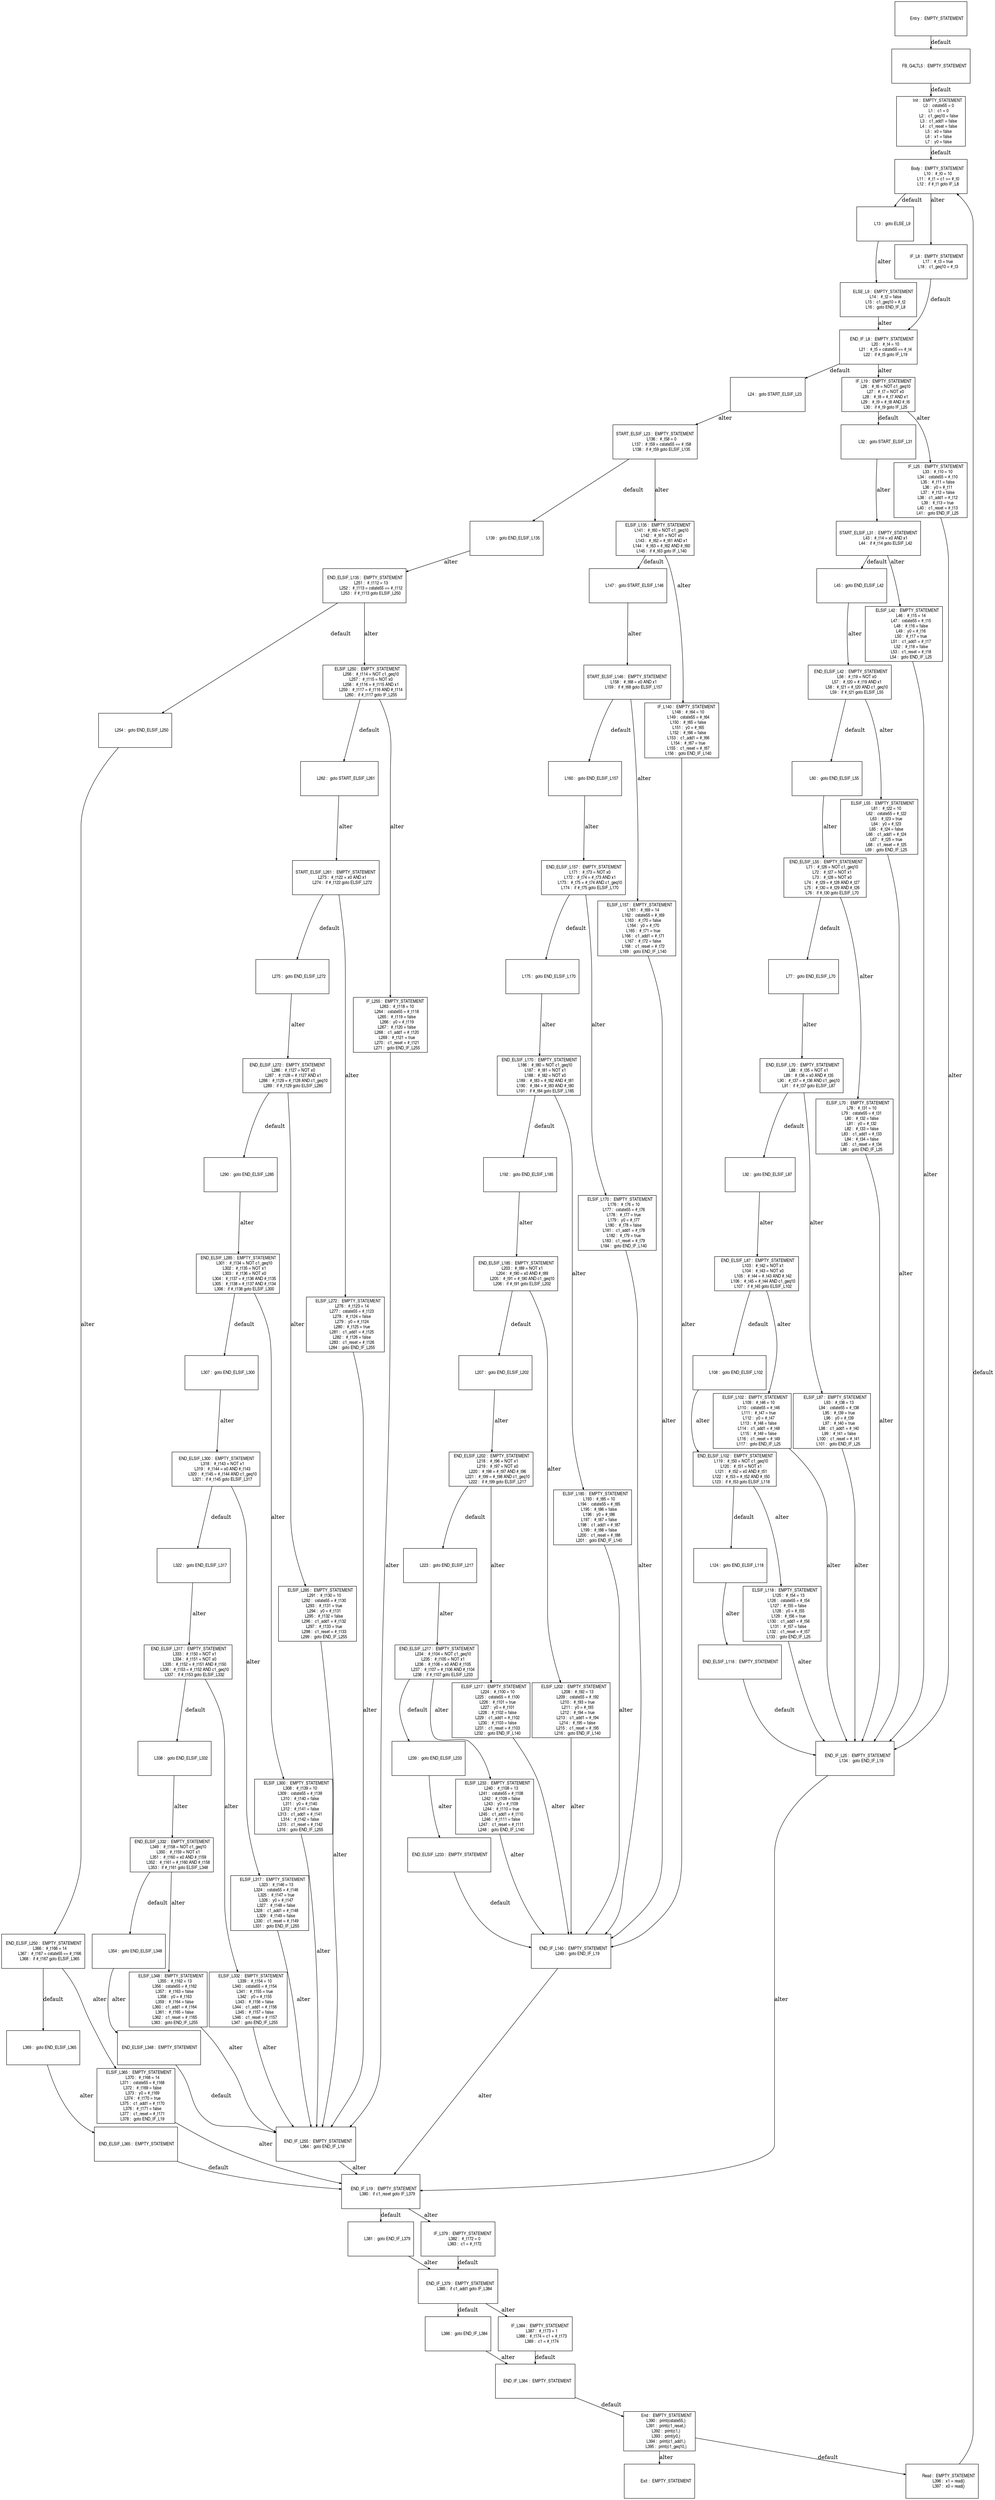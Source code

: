 digraph G {
  ranksep=.25;
  edge [arrowsize=.5]
  node [shape=rectangle, fontname="ArialNarrow",
        fontsize=12,  height=1.2];
  "      FB_G4LTL5 :  EMPTY_STATEMENT
"; "           Init :  EMPTY_STATEMENT
             L0 :  cstate55 = 0
             L1 :  c1 = 0
             L2 :  c1_geq10 = false
             L3 :  c1_add1 = false
             L4 :  c1_reset = false
             L5 :  x0 = false
             L6 :  x1 = false
             L7 :  y0 = false
"; "           Body :  EMPTY_STATEMENT
            L10 :  #_t0 = 10
            L11 :  #_t1 = c1 >= #_t0
            L12 :  if #_t1 goto IF_L8
"; "            L13 :  goto ELSE_L9
"; "        ELSE_L9 :  EMPTY_STATEMENT
            L14 :  #_t2 = false
            L15 :  c1_geq10 = #_t2
            L16 :  goto END_IF_L8
"; "          IF_L8 :  EMPTY_STATEMENT
            L17 :  #_t3 = true
            L18 :  c1_geq10 = #_t3
"; "      END_IF_L8 :  EMPTY_STATEMENT
            L20 :  #_t4 = 10
            L21 :  #_t5 = cstate55 == #_t4
            L22 :  if #_t5 goto IF_L19
"; "            L24 :  goto START_ELSIF_L23
"; "         IF_L19 :  EMPTY_STATEMENT
            L26 :  #_t6 = NOT c1_geq10
            L27 :  #_t7 = NOT x0
            L28 :  #_t8 = #_t7 AND x1
            L29 :  #_t9 = #_t8 AND #_t6
            L30 :  if #_t9 goto IF_L25
"; "            L32 :  goto START_ELSIF_L31
"; "         IF_L25 :  EMPTY_STATEMENT
            L33 :  #_t10 = 10
            L34 :  cstate55 = #_t10
            L35 :  #_t11 = false
            L36 :  y0 = #_t11
            L37 :  #_t12 = false
            L38 :  c1_add1 = #_t12
            L39 :  #_t13 = true
            L40 :  c1_reset = #_t13
            L41 :  goto END_IF_L25
"; "START_ELSIF_L31 :  EMPTY_STATEMENT
            L43 :  #_t14 = x0 AND x1
            L44 :  if #_t14 goto ELSIF_L42
"; "            L45 :  goto END_ELSIF_L42
"; "      ELSIF_L42 :  EMPTY_STATEMENT
            L46 :  #_t15 = 14
            L47 :  cstate55 = #_t15
            L48 :  #_t16 = false
            L49 :  y0 = #_t16
            L50 :  #_t17 = true
            L51 :  c1_add1 = #_t17
            L52 :  #_t18 = false
            L53 :  c1_reset = #_t18
            L54 :  goto END_IF_L25
"; "  END_ELSIF_L42 :  EMPTY_STATEMENT
            L56 :  #_t19 = NOT x0
            L57 :  #_t20 = #_t19 AND x1
            L58 :  #_t21 = #_t20 AND c1_geq10
            L59 :  if #_t21 goto ELSIF_L55
"; "            L60 :  goto END_ELSIF_L55
"; "      ELSIF_L55 :  EMPTY_STATEMENT
            L61 :  #_t22 = 10
            L62 :  cstate55 = #_t22
            L63 :  #_t23 = true
            L64 :  y0 = #_t23
            L65 :  #_t24 = false
            L66 :  c1_add1 = #_t24
            L67 :  #_t25 = true
            L68 :  c1_reset = #_t25
            L69 :  goto END_IF_L25
"; "  END_ELSIF_L55 :  EMPTY_STATEMENT
            L71 :  #_t26 = NOT c1_geq10
            L72 :  #_t27 = NOT x1
            L73 :  #_t28 = NOT x0
            L74 :  #_t29 = #_t28 AND #_t27
            L75 :  #_t30 = #_t29 AND #_t26
            L76 :  if #_t30 goto ELSIF_L70
"; "            L77 :  goto END_ELSIF_L70
"; "      ELSIF_L70 :  EMPTY_STATEMENT
            L78 :  #_t31 = 10
            L79 :  cstate55 = #_t31
            L80 :  #_t32 = false
            L81 :  y0 = #_t32
            L82 :  #_t33 = false
            L83 :  c1_add1 = #_t33
            L84 :  #_t34 = false
            L85 :  c1_reset = #_t34
            L86 :  goto END_IF_L25
"; "  END_ELSIF_L70 :  EMPTY_STATEMENT
            L88 :  #_t35 = NOT x1
            L89 :  #_t36 = x0 AND #_t35
            L90 :  #_t37 = #_t36 AND c1_geq10
            L91 :  if #_t37 goto ELSIF_L87
"; "            L92 :  goto END_ELSIF_L87
"; "      ELSIF_L87 :  EMPTY_STATEMENT
            L93 :  #_t38 = 13
            L94 :  cstate55 = #_t38
            L95 :  #_t39 = true
            L96 :  y0 = #_t39
            L97 :  #_t40 = true
            L98 :  c1_add1 = #_t40
            L99 :  #_t41 = false
           L100 :  c1_reset = #_t41
           L101 :  goto END_IF_L25
"; "  END_ELSIF_L87 :  EMPTY_STATEMENT
           L103 :  #_t42 = NOT x1
           L104 :  #_t43 = NOT x0
           L105 :  #_t44 = #_t43 AND #_t42
           L106 :  #_t45 = #_t44 AND c1_geq10
           L107 :  if #_t45 goto ELSIF_L102
"; "           L108 :  goto END_ELSIF_L102
"; "     ELSIF_L102 :  EMPTY_STATEMENT
           L109 :  #_t46 = 10
           L110 :  cstate55 = #_t46
           L111 :  #_t47 = true
           L112 :  y0 = #_t47
           L113 :  #_t48 = false
           L114 :  c1_add1 = #_t48
           L115 :  #_t49 = false
           L116 :  c1_reset = #_t49
           L117 :  goto END_IF_L25
"; " END_ELSIF_L102 :  EMPTY_STATEMENT
           L119 :  #_t50 = NOT c1_geq10
           L120 :  #_t51 = NOT x1
           L121 :  #_t52 = x0 AND #_t51
           L122 :  #_t53 = #_t52 AND #_t50
           L123 :  if #_t53 goto ELSIF_L118
"; "           L124 :  goto END_ELSIF_L118
"; "     ELSIF_L118 :  EMPTY_STATEMENT
           L125 :  #_t54 = 13
           L126 :  cstate55 = #_t54
           L127 :  #_t55 = false
           L128 :  y0 = #_t55
           L129 :  #_t56 = true
           L130 :  c1_add1 = #_t56
           L131 :  #_t57 = false
           L132 :  c1_reset = #_t57
           L133 :  goto END_IF_L25
"; " END_ELSIF_L118 :  EMPTY_STATEMENT
"; "     END_IF_L25 :  EMPTY_STATEMENT
           L134 :  goto END_IF_L19
"; "START_ELSIF_L23 :  EMPTY_STATEMENT
           L136 :  #_t58 = 0
           L137 :  #_t59 = cstate55 == #_t58
           L138 :  if #_t59 goto ELSIF_L135
"; "           L139 :  goto END_ELSIF_L135
"; "     ELSIF_L135 :  EMPTY_STATEMENT
           L141 :  #_t60 = NOT c1_geq10
           L142 :  #_t61 = NOT x0
           L143 :  #_t62 = #_t61 AND x1
           L144 :  #_t63 = #_t62 AND #_t60
           L145 :  if #_t63 goto IF_L140
"; "           L147 :  goto START_ELSIF_L146
"; "        IF_L140 :  EMPTY_STATEMENT
           L148 :  #_t64 = 10
           L149 :  cstate55 = #_t64
           L150 :  #_t65 = false
           L151 :  y0 = #_t65
           L152 :  #_t66 = false
           L153 :  c1_add1 = #_t66
           L154 :  #_t67 = true
           L155 :  c1_reset = #_t67
           L156 :  goto END_IF_L140
"; "START_ELSIF_L146 :  EMPTY_STATEMENT
           L158 :  #_t68 = x0 AND x1
           L159 :  if #_t68 goto ELSIF_L157
"; "           L160 :  goto END_ELSIF_L157
"; "     ELSIF_L157 :  EMPTY_STATEMENT
           L161 :  #_t69 = 14
           L162 :  cstate55 = #_t69
           L163 :  #_t70 = false
           L164 :  y0 = #_t70
           L165 :  #_t71 = true
           L166 :  c1_add1 = #_t71
           L167 :  #_t72 = false
           L168 :  c1_reset = #_t72
           L169 :  goto END_IF_L140
"; " END_ELSIF_L157 :  EMPTY_STATEMENT
           L171 :  #_t73 = NOT x0
           L172 :  #_t74 = #_t73 AND x1
           L173 :  #_t75 = #_t74 AND c1_geq10
           L174 :  if #_t75 goto ELSIF_L170
"; "           L175 :  goto END_ELSIF_L170
"; "     ELSIF_L170 :  EMPTY_STATEMENT
           L176 :  #_t76 = 10
           L177 :  cstate55 = #_t76
           L178 :  #_t77 = true
           L179 :  y0 = #_t77
           L180 :  #_t78 = false
           L181 :  c1_add1 = #_t78
           L182 :  #_t79 = true
           L183 :  c1_reset = #_t79
           L184 :  goto END_IF_L140
"; " END_ELSIF_L170 :  EMPTY_STATEMENT
           L186 :  #_t80 = NOT c1_geq10
           L187 :  #_t81 = NOT x1
           L188 :  #_t82 = NOT x0
           L189 :  #_t83 = #_t82 AND #_t81
           L190 :  #_t84 = #_t83 AND #_t80
           L191 :  if #_t84 goto ELSIF_L185
"; "           L192 :  goto END_ELSIF_L185
"; "     ELSIF_L185 :  EMPTY_STATEMENT
           L193 :  #_t85 = 10
           L194 :  cstate55 = #_t85
           L195 :  #_t86 = false
           L196 :  y0 = #_t86
           L197 :  #_t87 = false
           L198 :  c1_add1 = #_t87
           L199 :  #_t88 = false
           L200 :  c1_reset = #_t88
           L201 :  goto END_IF_L140
"; " END_ELSIF_L185 :  EMPTY_STATEMENT
           L203 :  #_t89 = NOT x1
           L204 :  #_t90 = x0 AND #_t89
           L205 :  #_t91 = #_t90 AND c1_geq10
           L206 :  if #_t91 goto ELSIF_L202
"; "           L207 :  goto END_ELSIF_L202
"; "     ELSIF_L202 :  EMPTY_STATEMENT
           L208 :  #_t92 = 13
           L209 :  cstate55 = #_t92
           L210 :  #_t93 = true
           L211 :  y0 = #_t93
           L212 :  #_t94 = true
           L213 :  c1_add1 = #_t94
           L214 :  #_t95 = false
           L215 :  c1_reset = #_t95
           L216 :  goto END_IF_L140
"; " END_ELSIF_L202 :  EMPTY_STATEMENT
           L218 :  #_t96 = NOT x1
           L219 :  #_t97 = NOT x0
           L220 :  #_t98 = #_t97 AND #_t96
           L221 :  #_t99 = #_t98 AND c1_geq10
           L222 :  if #_t99 goto ELSIF_L217
"; "           L223 :  goto END_ELSIF_L217
"; "     ELSIF_L217 :  EMPTY_STATEMENT
           L224 :  #_t100 = 10
           L225 :  cstate55 = #_t100
           L226 :  #_t101 = true
           L227 :  y0 = #_t101
           L228 :  #_t102 = false
           L229 :  c1_add1 = #_t102
           L230 :  #_t103 = false
           L231 :  c1_reset = #_t103
           L232 :  goto END_IF_L140
"; " END_ELSIF_L217 :  EMPTY_STATEMENT
           L234 :  #_t104 = NOT c1_geq10
           L235 :  #_t105 = NOT x1
           L236 :  #_t106 = x0 AND #_t105
           L237 :  #_t107 = #_t106 AND #_t104
           L238 :  if #_t107 goto ELSIF_L233
"; "           L239 :  goto END_ELSIF_L233
"; "     ELSIF_L233 :  EMPTY_STATEMENT
           L240 :  #_t108 = 13
           L241 :  cstate55 = #_t108
           L242 :  #_t109 = false
           L243 :  y0 = #_t109
           L244 :  #_t110 = true
           L245 :  c1_add1 = #_t110
           L246 :  #_t111 = false
           L247 :  c1_reset = #_t111
           L248 :  goto END_IF_L140
"; " END_ELSIF_L233 :  EMPTY_STATEMENT
"; "    END_IF_L140 :  EMPTY_STATEMENT
           L249 :  goto END_IF_L19
"; " END_ELSIF_L135 :  EMPTY_STATEMENT
           L251 :  #_t112 = 13
           L252 :  #_t113 = cstate55 == #_t112
           L253 :  if #_t113 goto ELSIF_L250
"; "           L254 :  goto END_ELSIF_L250
"; "     ELSIF_L250 :  EMPTY_STATEMENT
           L256 :  #_t114 = NOT c1_geq10
           L257 :  #_t115 = NOT x0
           L258 :  #_t116 = #_t115 AND x1
           L259 :  #_t117 = #_t116 AND #_t114
           L260 :  if #_t117 goto IF_L255
"; "           L262 :  goto START_ELSIF_L261
"; "        IF_L255 :  EMPTY_STATEMENT
           L263 :  #_t118 = 10
           L264 :  cstate55 = #_t118
           L265 :  #_t119 = false
           L266 :  y0 = #_t119
           L267 :  #_t120 = false
           L268 :  c1_add1 = #_t120
           L269 :  #_t121 = true
           L270 :  c1_reset = #_t121
           L271 :  goto END_IF_L255
"; "START_ELSIF_L261 :  EMPTY_STATEMENT
           L273 :  #_t122 = x0 AND x1
           L274 :  if #_t122 goto ELSIF_L272
"; "           L275 :  goto END_ELSIF_L272
"; "     ELSIF_L272 :  EMPTY_STATEMENT
           L276 :  #_t123 = 14
           L277 :  cstate55 = #_t123
           L278 :  #_t124 = false
           L279 :  y0 = #_t124
           L280 :  #_t125 = true
           L281 :  c1_add1 = #_t125
           L282 :  #_t126 = false
           L283 :  c1_reset = #_t126
           L284 :  goto END_IF_L255
"; " END_ELSIF_L272 :  EMPTY_STATEMENT
           L286 :  #_t127 = NOT x0
           L287 :  #_t128 = #_t127 AND x1
           L288 :  #_t129 = #_t128 AND c1_geq10
           L289 :  if #_t129 goto ELSIF_L285
"; "           L290 :  goto END_ELSIF_L285
"; "     ELSIF_L285 :  EMPTY_STATEMENT
           L291 :  #_t130 = 10
           L292 :  cstate55 = #_t130
           L293 :  #_t131 = true
           L294 :  y0 = #_t131
           L295 :  #_t132 = false
           L296 :  c1_add1 = #_t132
           L297 :  #_t133 = true
           L298 :  c1_reset = #_t133
           L299 :  goto END_IF_L255
"; " END_ELSIF_L285 :  EMPTY_STATEMENT
           L301 :  #_t134 = NOT c1_geq10
           L302 :  #_t135 = NOT x1
           L303 :  #_t136 = NOT x0
           L304 :  #_t137 = #_t136 AND #_t135
           L305 :  #_t138 = #_t137 AND #_t134
           L306 :  if #_t138 goto ELSIF_L300
"; "           L307 :  goto END_ELSIF_L300
"; "     ELSIF_L300 :  EMPTY_STATEMENT
           L308 :  #_t139 = 10
           L309 :  cstate55 = #_t139
           L310 :  #_t140 = false
           L311 :  y0 = #_t140
           L312 :  #_t141 = false
           L313 :  c1_add1 = #_t141
           L314 :  #_t142 = false
           L315 :  c1_reset = #_t142
           L316 :  goto END_IF_L255
"; " END_ELSIF_L300 :  EMPTY_STATEMENT
           L318 :  #_t143 = NOT x1
           L319 :  #_t144 = x0 AND #_t143
           L320 :  #_t145 = #_t144 AND c1_geq10
           L321 :  if #_t145 goto ELSIF_L317
"; "           L322 :  goto END_ELSIF_L317
"; "     ELSIF_L317 :  EMPTY_STATEMENT
           L323 :  #_t146 = 13
           L324 :  cstate55 = #_t146
           L325 :  #_t147 = true
           L326 :  y0 = #_t147
           L327 :  #_t148 = false
           L328 :  c1_add1 = #_t148
           L329 :  #_t149 = false
           L330 :  c1_reset = #_t149
           L331 :  goto END_IF_L255
"; " END_ELSIF_L317 :  EMPTY_STATEMENT
           L333 :  #_t150 = NOT x1
           L334 :  #_t151 = NOT x0
           L335 :  #_t152 = #_t151 AND #_t150
           L336 :  #_t153 = #_t152 AND c1_geq10
           L337 :  if #_t153 goto ELSIF_L332
"; "           L338 :  goto END_ELSIF_L332
"; "     ELSIF_L332 :  EMPTY_STATEMENT
           L339 :  #_t154 = 10
           L340 :  cstate55 = #_t154
           L341 :  #_t155 = true
           L342 :  y0 = #_t155
           L343 :  #_t156 = false
           L344 :  c1_add1 = #_t156
           L345 :  #_t157 = false
           L346 :  c1_reset = #_t157
           L347 :  goto END_IF_L255
"; " END_ELSIF_L332 :  EMPTY_STATEMENT
           L349 :  #_t158 = NOT c1_geq10
           L350 :  #_t159 = NOT x1
           L351 :  #_t160 = x0 AND #_t159
           L352 :  #_t161 = #_t160 AND #_t158
           L353 :  if #_t161 goto ELSIF_L348
"; "           L354 :  goto END_ELSIF_L348
"; "     ELSIF_L348 :  EMPTY_STATEMENT
           L355 :  #_t162 = 13
           L356 :  cstate55 = #_t162
           L357 :  #_t163 = false
           L358 :  y0 = #_t163
           L359 :  #_t164 = false
           L360 :  c1_add1 = #_t164
           L361 :  #_t165 = false
           L362 :  c1_reset = #_t165
           L363 :  goto END_IF_L255
"; " END_ELSIF_L348 :  EMPTY_STATEMENT
"; "    END_IF_L255 :  EMPTY_STATEMENT
           L364 :  goto END_IF_L19
"; " END_ELSIF_L250 :  EMPTY_STATEMENT
           L366 :  #_t166 = 14
           L367 :  #_t167 = cstate55 == #_t166
           L368 :  if #_t167 goto ELSIF_L365
"; "           L369 :  goto END_ELSIF_L365
"; "     ELSIF_L365 :  EMPTY_STATEMENT
           L370 :  #_t168 = 14
           L371 :  cstate55 = #_t168
           L372 :  #_t169 = false
           L373 :  y0 = #_t169
           L374 :  #_t170 = true
           L375 :  c1_add1 = #_t170
           L376 :  #_t171 = false
           L377 :  c1_reset = #_t171
           L378 :  goto END_IF_L19
"; " END_ELSIF_L365 :  EMPTY_STATEMENT
"; "     END_IF_L19 :  EMPTY_STATEMENT
           L380 :  if c1_reset goto IF_L379
"; "           L381 :  goto END_IF_L379
"; "        IF_L379 :  EMPTY_STATEMENT
           L382 :  #_t172 = 0
           L383 :  c1 = #_t172
"; "    END_IF_L379 :  EMPTY_STATEMENT
           L385 :  if c1_add1 goto IF_L384
"; "           L386 :  goto END_IF_L384
"; "        IF_L384 :  EMPTY_STATEMENT
           L387 :  #_t173 = 1
           L388 :  #_t174 = c1 + #_t173
           L389 :  c1 = #_t174
"; "    END_IF_L384 :  EMPTY_STATEMENT
"; "          Entry :  EMPTY_STATEMENT
"; "            End :  EMPTY_STATEMENT
           L390 :  print(cstate55,)
           L391 :  print(c1_reset,)
           L392 :  print(c1,)
           L393 :  print(y0,)
           L394 :  print(c1_add1,)
           L395 :  print(c1_geq10,)
"; "           Exit :  EMPTY_STATEMENT
"; "           Read :  EMPTY_STATEMENT
           L396 :  x1 = read()
           L397 :  x0 = read()
"; 
  "      FB_G4LTL5 :  EMPTY_STATEMENT
" -> "           Init :  EMPTY_STATEMENT
             L0 :  cstate55 = 0
             L1 :  c1 = 0
             L2 :  c1_geq10 = false
             L3 :  c1_add1 = false
             L4 :  c1_reset = false
             L5 :  x0 = false
             L6 :  x1 = false
             L7 :  y0 = false
"  [label="default"];
  "           Init :  EMPTY_STATEMENT
             L0 :  cstate55 = 0
             L1 :  c1 = 0
             L2 :  c1_geq10 = false
             L3 :  c1_add1 = false
             L4 :  c1_reset = false
             L5 :  x0 = false
             L6 :  x1 = false
             L7 :  y0 = false
" -> "           Body :  EMPTY_STATEMENT
            L10 :  #_t0 = 10
            L11 :  #_t1 = c1 >= #_t0
            L12 :  if #_t1 goto IF_L8
"  [label="default"];
  "           Body :  EMPTY_STATEMENT
            L10 :  #_t0 = 10
            L11 :  #_t1 = c1 >= #_t0
            L12 :  if #_t1 goto IF_L8
" -> "            L13 :  goto ELSE_L9
"  [label="default"];
  "           Body :  EMPTY_STATEMENT
            L10 :  #_t0 = 10
            L11 :  #_t1 = c1 >= #_t0
            L12 :  if #_t1 goto IF_L8
" -> "          IF_L8 :  EMPTY_STATEMENT
            L17 :  #_t3 = true
            L18 :  c1_geq10 = #_t3
"  [label="alter"];
  "            L13 :  goto ELSE_L9
" -> "        ELSE_L9 :  EMPTY_STATEMENT
            L14 :  #_t2 = false
            L15 :  c1_geq10 = #_t2
            L16 :  goto END_IF_L8
"  [label="alter"];
  "        ELSE_L9 :  EMPTY_STATEMENT
            L14 :  #_t2 = false
            L15 :  c1_geq10 = #_t2
            L16 :  goto END_IF_L8
" -> "      END_IF_L8 :  EMPTY_STATEMENT
            L20 :  #_t4 = 10
            L21 :  #_t5 = cstate55 == #_t4
            L22 :  if #_t5 goto IF_L19
"  [label="alter"];
  "          IF_L8 :  EMPTY_STATEMENT
            L17 :  #_t3 = true
            L18 :  c1_geq10 = #_t3
" -> "      END_IF_L8 :  EMPTY_STATEMENT
            L20 :  #_t4 = 10
            L21 :  #_t5 = cstate55 == #_t4
            L22 :  if #_t5 goto IF_L19
"  [label="default"];
  "      END_IF_L8 :  EMPTY_STATEMENT
            L20 :  #_t4 = 10
            L21 :  #_t5 = cstate55 == #_t4
            L22 :  if #_t5 goto IF_L19
" -> "            L24 :  goto START_ELSIF_L23
"  [label="default"];
  "      END_IF_L8 :  EMPTY_STATEMENT
            L20 :  #_t4 = 10
            L21 :  #_t5 = cstate55 == #_t4
            L22 :  if #_t5 goto IF_L19
" -> "         IF_L19 :  EMPTY_STATEMENT
            L26 :  #_t6 = NOT c1_geq10
            L27 :  #_t7 = NOT x0
            L28 :  #_t8 = #_t7 AND x1
            L29 :  #_t9 = #_t8 AND #_t6
            L30 :  if #_t9 goto IF_L25
"  [label="alter"];
  "            L24 :  goto START_ELSIF_L23
" -> "START_ELSIF_L23 :  EMPTY_STATEMENT
           L136 :  #_t58 = 0
           L137 :  #_t59 = cstate55 == #_t58
           L138 :  if #_t59 goto ELSIF_L135
"  [label="alter"];
  "         IF_L19 :  EMPTY_STATEMENT
            L26 :  #_t6 = NOT c1_geq10
            L27 :  #_t7 = NOT x0
            L28 :  #_t8 = #_t7 AND x1
            L29 :  #_t9 = #_t8 AND #_t6
            L30 :  if #_t9 goto IF_L25
" -> "            L32 :  goto START_ELSIF_L31
"  [label="default"];
  "         IF_L19 :  EMPTY_STATEMENT
            L26 :  #_t6 = NOT c1_geq10
            L27 :  #_t7 = NOT x0
            L28 :  #_t8 = #_t7 AND x1
            L29 :  #_t9 = #_t8 AND #_t6
            L30 :  if #_t9 goto IF_L25
" -> "         IF_L25 :  EMPTY_STATEMENT
            L33 :  #_t10 = 10
            L34 :  cstate55 = #_t10
            L35 :  #_t11 = false
            L36 :  y0 = #_t11
            L37 :  #_t12 = false
            L38 :  c1_add1 = #_t12
            L39 :  #_t13 = true
            L40 :  c1_reset = #_t13
            L41 :  goto END_IF_L25
"  [label="alter"];
  "            L32 :  goto START_ELSIF_L31
" -> "START_ELSIF_L31 :  EMPTY_STATEMENT
            L43 :  #_t14 = x0 AND x1
            L44 :  if #_t14 goto ELSIF_L42
"  [label="alter"];
  "         IF_L25 :  EMPTY_STATEMENT
            L33 :  #_t10 = 10
            L34 :  cstate55 = #_t10
            L35 :  #_t11 = false
            L36 :  y0 = #_t11
            L37 :  #_t12 = false
            L38 :  c1_add1 = #_t12
            L39 :  #_t13 = true
            L40 :  c1_reset = #_t13
            L41 :  goto END_IF_L25
" -> "     END_IF_L25 :  EMPTY_STATEMENT
           L134 :  goto END_IF_L19
"  [label="alter"];
  "START_ELSIF_L31 :  EMPTY_STATEMENT
            L43 :  #_t14 = x0 AND x1
            L44 :  if #_t14 goto ELSIF_L42
" -> "            L45 :  goto END_ELSIF_L42
"  [label="default"];
  "START_ELSIF_L31 :  EMPTY_STATEMENT
            L43 :  #_t14 = x0 AND x1
            L44 :  if #_t14 goto ELSIF_L42
" -> "      ELSIF_L42 :  EMPTY_STATEMENT
            L46 :  #_t15 = 14
            L47 :  cstate55 = #_t15
            L48 :  #_t16 = false
            L49 :  y0 = #_t16
            L50 :  #_t17 = true
            L51 :  c1_add1 = #_t17
            L52 :  #_t18 = false
            L53 :  c1_reset = #_t18
            L54 :  goto END_IF_L25
"  [label="alter"];
  "            L45 :  goto END_ELSIF_L42
" -> "  END_ELSIF_L42 :  EMPTY_STATEMENT
            L56 :  #_t19 = NOT x0
            L57 :  #_t20 = #_t19 AND x1
            L58 :  #_t21 = #_t20 AND c1_geq10
            L59 :  if #_t21 goto ELSIF_L55
"  [label="alter"];
  "      ELSIF_L42 :  EMPTY_STATEMENT
            L46 :  #_t15 = 14
            L47 :  cstate55 = #_t15
            L48 :  #_t16 = false
            L49 :  y0 = #_t16
            L50 :  #_t17 = true
            L51 :  c1_add1 = #_t17
            L52 :  #_t18 = false
            L53 :  c1_reset = #_t18
            L54 :  goto END_IF_L25
" -> "     END_IF_L25 :  EMPTY_STATEMENT
           L134 :  goto END_IF_L19
"  [label="alter"];
  "  END_ELSIF_L42 :  EMPTY_STATEMENT
            L56 :  #_t19 = NOT x0
            L57 :  #_t20 = #_t19 AND x1
            L58 :  #_t21 = #_t20 AND c1_geq10
            L59 :  if #_t21 goto ELSIF_L55
" -> "            L60 :  goto END_ELSIF_L55
"  [label="default"];
  "  END_ELSIF_L42 :  EMPTY_STATEMENT
            L56 :  #_t19 = NOT x0
            L57 :  #_t20 = #_t19 AND x1
            L58 :  #_t21 = #_t20 AND c1_geq10
            L59 :  if #_t21 goto ELSIF_L55
" -> "      ELSIF_L55 :  EMPTY_STATEMENT
            L61 :  #_t22 = 10
            L62 :  cstate55 = #_t22
            L63 :  #_t23 = true
            L64 :  y0 = #_t23
            L65 :  #_t24 = false
            L66 :  c1_add1 = #_t24
            L67 :  #_t25 = true
            L68 :  c1_reset = #_t25
            L69 :  goto END_IF_L25
"  [label="alter"];
  "            L60 :  goto END_ELSIF_L55
" -> "  END_ELSIF_L55 :  EMPTY_STATEMENT
            L71 :  #_t26 = NOT c1_geq10
            L72 :  #_t27 = NOT x1
            L73 :  #_t28 = NOT x0
            L74 :  #_t29 = #_t28 AND #_t27
            L75 :  #_t30 = #_t29 AND #_t26
            L76 :  if #_t30 goto ELSIF_L70
"  [label="alter"];
  "      ELSIF_L55 :  EMPTY_STATEMENT
            L61 :  #_t22 = 10
            L62 :  cstate55 = #_t22
            L63 :  #_t23 = true
            L64 :  y0 = #_t23
            L65 :  #_t24 = false
            L66 :  c1_add1 = #_t24
            L67 :  #_t25 = true
            L68 :  c1_reset = #_t25
            L69 :  goto END_IF_L25
" -> "     END_IF_L25 :  EMPTY_STATEMENT
           L134 :  goto END_IF_L19
"  [label="alter"];
  "  END_ELSIF_L55 :  EMPTY_STATEMENT
            L71 :  #_t26 = NOT c1_geq10
            L72 :  #_t27 = NOT x1
            L73 :  #_t28 = NOT x0
            L74 :  #_t29 = #_t28 AND #_t27
            L75 :  #_t30 = #_t29 AND #_t26
            L76 :  if #_t30 goto ELSIF_L70
" -> "            L77 :  goto END_ELSIF_L70
"  [label="default"];
  "  END_ELSIF_L55 :  EMPTY_STATEMENT
            L71 :  #_t26 = NOT c1_geq10
            L72 :  #_t27 = NOT x1
            L73 :  #_t28 = NOT x0
            L74 :  #_t29 = #_t28 AND #_t27
            L75 :  #_t30 = #_t29 AND #_t26
            L76 :  if #_t30 goto ELSIF_L70
" -> "      ELSIF_L70 :  EMPTY_STATEMENT
            L78 :  #_t31 = 10
            L79 :  cstate55 = #_t31
            L80 :  #_t32 = false
            L81 :  y0 = #_t32
            L82 :  #_t33 = false
            L83 :  c1_add1 = #_t33
            L84 :  #_t34 = false
            L85 :  c1_reset = #_t34
            L86 :  goto END_IF_L25
"  [label="alter"];
  "            L77 :  goto END_ELSIF_L70
" -> "  END_ELSIF_L70 :  EMPTY_STATEMENT
            L88 :  #_t35 = NOT x1
            L89 :  #_t36 = x0 AND #_t35
            L90 :  #_t37 = #_t36 AND c1_geq10
            L91 :  if #_t37 goto ELSIF_L87
"  [label="alter"];
  "      ELSIF_L70 :  EMPTY_STATEMENT
            L78 :  #_t31 = 10
            L79 :  cstate55 = #_t31
            L80 :  #_t32 = false
            L81 :  y0 = #_t32
            L82 :  #_t33 = false
            L83 :  c1_add1 = #_t33
            L84 :  #_t34 = false
            L85 :  c1_reset = #_t34
            L86 :  goto END_IF_L25
" -> "     END_IF_L25 :  EMPTY_STATEMENT
           L134 :  goto END_IF_L19
"  [label="alter"];
  "  END_ELSIF_L70 :  EMPTY_STATEMENT
            L88 :  #_t35 = NOT x1
            L89 :  #_t36 = x0 AND #_t35
            L90 :  #_t37 = #_t36 AND c1_geq10
            L91 :  if #_t37 goto ELSIF_L87
" -> "            L92 :  goto END_ELSIF_L87
"  [label="default"];
  "  END_ELSIF_L70 :  EMPTY_STATEMENT
            L88 :  #_t35 = NOT x1
            L89 :  #_t36 = x0 AND #_t35
            L90 :  #_t37 = #_t36 AND c1_geq10
            L91 :  if #_t37 goto ELSIF_L87
" -> "      ELSIF_L87 :  EMPTY_STATEMENT
            L93 :  #_t38 = 13
            L94 :  cstate55 = #_t38
            L95 :  #_t39 = true
            L96 :  y0 = #_t39
            L97 :  #_t40 = true
            L98 :  c1_add1 = #_t40
            L99 :  #_t41 = false
           L100 :  c1_reset = #_t41
           L101 :  goto END_IF_L25
"  [label="alter"];
  "            L92 :  goto END_ELSIF_L87
" -> "  END_ELSIF_L87 :  EMPTY_STATEMENT
           L103 :  #_t42 = NOT x1
           L104 :  #_t43 = NOT x0
           L105 :  #_t44 = #_t43 AND #_t42
           L106 :  #_t45 = #_t44 AND c1_geq10
           L107 :  if #_t45 goto ELSIF_L102
"  [label="alter"];
  "      ELSIF_L87 :  EMPTY_STATEMENT
            L93 :  #_t38 = 13
            L94 :  cstate55 = #_t38
            L95 :  #_t39 = true
            L96 :  y0 = #_t39
            L97 :  #_t40 = true
            L98 :  c1_add1 = #_t40
            L99 :  #_t41 = false
           L100 :  c1_reset = #_t41
           L101 :  goto END_IF_L25
" -> "     END_IF_L25 :  EMPTY_STATEMENT
           L134 :  goto END_IF_L19
"  [label="alter"];
  "  END_ELSIF_L87 :  EMPTY_STATEMENT
           L103 :  #_t42 = NOT x1
           L104 :  #_t43 = NOT x0
           L105 :  #_t44 = #_t43 AND #_t42
           L106 :  #_t45 = #_t44 AND c1_geq10
           L107 :  if #_t45 goto ELSIF_L102
" -> "           L108 :  goto END_ELSIF_L102
"  [label="default"];
  "  END_ELSIF_L87 :  EMPTY_STATEMENT
           L103 :  #_t42 = NOT x1
           L104 :  #_t43 = NOT x0
           L105 :  #_t44 = #_t43 AND #_t42
           L106 :  #_t45 = #_t44 AND c1_geq10
           L107 :  if #_t45 goto ELSIF_L102
" -> "     ELSIF_L102 :  EMPTY_STATEMENT
           L109 :  #_t46 = 10
           L110 :  cstate55 = #_t46
           L111 :  #_t47 = true
           L112 :  y0 = #_t47
           L113 :  #_t48 = false
           L114 :  c1_add1 = #_t48
           L115 :  #_t49 = false
           L116 :  c1_reset = #_t49
           L117 :  goto END_IF_L25
"  [label="alter"];
  "           L108 :  goto END_ELSIF_L102
" -> " END_ELSIF_L102 :  EMPTY_STATEMENT
           L119 :  #_t50 = NOT c1_geq10
           L120 :  #_t51 = NOT x1
           L121 :  #_t52 = x0 AND #_t51
           L122 :  #_t53 = #_t52 AND #_t50
           L123 :  if #_t53 goto ELSIF_L118
"  [label="alter"];
  "     ELSIF_L102 :  EMPTY_STATEMENT
           L109 :  #_t46 = 10
           L110 :  cstate55 = #_t46
           L111 :  #_t47 = true
           L112 :  y0 = #_t47
           L113 :  #_t48 = false
           L114 :  c1_add1 = #_t48
           L115 :  #_t49 = false
           L116 :  c1_reset = #_t49
           L117 :  goto END_IF_L25
" -> "     END_IF_L25 :  EMPTY_STATEMENT
           L134 :  goto END_IF_L19
"  [label="alter"];
  " END_ELSIF_L102 :  EMPTY_STATEMENT
           L119 :  #_t50 = NOT c1_geq10
           L120 :  #_t51 = NOT x1
           L121 :  #_t52 = x0 AND #_t51
           L122 :  #_t53 = #_t52 AND #_t50
           L123 :  if #_t53 goto ELSIF_L118
" -> "           L124 :  goto END_ELSIF_L118
"  [label="default"];
  " END_ELSIF_L102 :  EMPTY_STATEMENT
           L119 :  #_t50 = NOT c1_geq10
           L120 :  #_t51 = NOT x1
           L121 :  #_t52 = x0 AND #_t51
           L122 :  #_t53 = #_t52 AND #_t50
           L123 :  if #_t53 goto ELSIF_L118
" -> "     ELSIF_L118 :  EMPTY_STATEMENT
           L125 :  #_t54 = 13
           L126 :  cstate55 = #_t54
           L127 :  #_t55 = false
           L128 :  y0 = #_t55
           L129 :  #_t56 = true
           L130 :  c1_add1 = #_t56
           L131 :  #_t57 = false
           L132 :  c1_reset = #_t57
           L133 :  goto END_IF_L25
"  [label="alter"];
  "           L124 :  goto END_ELSIF_L118
" -> " END_ELSIF_L118 :  EMPTY_STATEMENT
"  [label="alter"];
  "     ELSIF_L118 :  EMPTY_STATEMENT
           L125 :  #_t54 = 13
           L126 :  cstate55 = #_t54
           L127 :  #_t55 = false
           L128 :  y0 = #_t55
           L129 :  #_t56 = true
           L130 :  c1_add1 = #_t56
           L131 :  #_t57 = false
           L132 :  c1_reset = #_t57
           L133 :  goto END_IF_L25
" -> "     END_IF_L25 :  EMPTY_STATEMENT
           L134 :  goto END_IF_L19
"  [label="alter"];
  " END_ELSIF_L118 :  EMPTY_STATEMENT
" -> "     END_IF_L25 :  EMPTY_STATEMENT
           L134 :  goto END_IF_L19
"  [label="default"];
  "     END_IF_L25 :  EMPTY_STATEMENT
           L134 :  goto END_IF_L19
" -> "     END_IF_L19 :  EMPTY_STATEMENT
           L380 :  if c1_reset goto IF_L379
"  [label="alter"];
  "START_ELSIF_L23 :  EMPTY_STATEMENT
           L136 :  #_t58 = 0
           L137 :  #_t59 = cstate55 == #_t58
           L138 :  if #_t59 goto ELSIF_L135
" -> "           L139 :  goto END_ELSIF_L135
"  [label="default"];
  "START_ELSIF_L23 :  EMPTY_STATEMENT
           L136 :  #_t58 = 0
           L137 :  #_t59 = cstate55 == #_t58
           L138 :  if #_t59 goto ELSIF_L135
" -> "     ELSIF_L135 :  EMPTY_STATEMENT
           L141 :  #_t60 = NOT c1_geq10
           L142 :  #_t61 = NOT x0
           L143 :  #_t62 = #_t61 AND x1
           L144 :  #_t63 = #_t62 AND #_t60
           L145 :  if #_t63 goto IF_L140
"  [label="alter"];
  "           L139 :  goto END_ELSIF_L135
" -> " END_ELSIF_L135 :  EMPTY_STATEMENT
           L251 :  #_t112 = 13
           L252 :  #_t113 = cstate55 == #_t112
           L253 :  if #_t113 goto ELSIF_L250
"  [label="alter"];
  "     ELSIF_L135 :  EMPTY_STATEMENT
           L141 :  #_t60 = NOT c1_geq10
           L142 :  #_t61 = NOT x0
           L143 :  #_t62 = #_t61 AND x1
           L144 :  #_t63 = #_t62 AND #_t60
           L145 :  if #_t63 goto IF_L140
" -> "           L147 :  goto START_ELSIF_L146
"  [label="default"];
  "     ELSIF_L135 :  EMPTY_STATEMENT
           L141 :  #_t60 = NOT c1_geq10
           L142 :  #_t61 = NOT x0
           L143 :  #_t62 = #_t61 AND x1
           L144 :  #_t63 = #_t62 AND #_t60
           L145 :  if #_t63 goto IF_L140
" -> "        IF_L140 :  EMPTY_STATEMENT
           L148 :  #_t64 = 10
           L149 :  cstate55 = #_t64
           L150 :  #_t65 = false
           L151 :  y0 = #_t65
           L152 :  #_t66 = false
           L153 :  c1_add1 = #_t66
           L154 :  #_t67 = true
           L155 :  c1_reset = #_t67
           L156 :  goto END_IF_L140
"  [label="alter"];
  "           L147 :  goto START_ELSIF_L146
" -> "START_ELSIF_L146 :  EMPTY_STATEMENT
           L158 :  #_t68 = x0 AND x1
           L159 :  if #_t68 goto ELSIF_L157
"  [label="alter"];
  "        IF_L140 :  EMPTY_STATEMENT
           L148 :  #_t64 = 10
           L149 :  cstate55 = #_t64
           L150 :  #_t65 = false
           L151 :  y0 = #_t65
           L152 :  #_t66 = false
           L153 :  c1_add1 = #_t66
           L154 :  #_t67 = true
           L155 :  c1_reset = #_t67
           L156 :  goto END_IF_L140
" -> "    END_IF_L140 :  EMPTY_STATEMENT
           L249 :  goto END_IF_L19
"  [label="alter"];
  "START_ELSIF_L146 :  EMPTY_STATEMENT
           L158 :  #_t68 = x0 AND x1
           L159 :  if #_t68 goto ELSIF_L157
" -> "           L160 :  goto END_ELSIF_L157
"  [label="default"];
  "START_ELSIF_L146 :  EMPTY_STATEMENT
           L158 :  #_t68 = x0 AND x1
           L159 :  if #_t68 goto ELSIF_L157
" -> "     ELSIF_L157 :  EMPTY_STATEMENT
           L161 :  #_t69 = 14
           L162 :  cstate55 = #_t69
           L163 :  #_t70 = false
           L164 :  y0 = #_t70
           L165 :  #_t71 = true
           L166 :  c1_add1 = #_t71
           L167 :  #_t72 = false
           L168 :  c1_reset = #_t72
           L169 :  goto END_IF_L140
"  [label="alter"];
  "           L160 :  goto END_ELSIF_L157
" -> " END_ELSIF_L157 :  EMPTY_STATEMENT
           L171 :  #_t73 = NOT x0
           L172 :  #_t74 = #_t73 AND x1
           L173 :  #_t75 = #_t74 AND c1_geq10
           L174 :  if #_t75 goto ELSIF_L170
"  [label="alter"];
  "     ELSIF_L157 :  EMPTY_STATEMENT
           L161 :  #_t69 = 14
           L162 :  cstate55 = #_t69
           L163 :  #_t70 = false
           L164 :  y0 = #_t70
           L165 :  #_t71 = true
           L166 :  c1_add1 = #_t71
           L167 :  #_t72 = false
           L168 :  c1_reset = #_t72
           L169 :  goto END_IF_L140
" -> "    END_IF_L140 :  EMPTY_STATEMENT
           L249 :  goto END_IF_L19
"  [label="alter"];
  " END_ELSIF_L157 :  EMPTY_STATEMENT
           L171 :  #_t73 = NOT x0
           L172 :  #_t74 = #_t73 AND x1
           L173 :  #_t75 = #_t74 AND c1_geq10
           L174 :  if #_t75 goto ELSIF_L170
" -> "           L175 :  goto END_ELSIF_L170
"  [label="default"];
  " END_ELSIF_L157 :  EMPTY_STATEMENT
           L171 :  #_t73 = NOT x0
           L172 :  #_t74 = #_t73 AND x1
           L173 :  #_t75 = #_t74 AND c1_geq10
           L174 :  if #_t75 goto ELSIF_L170
" -> "     ELSIF_L170 :  EMPTY_STATEMENT
           L176 :  #_t76 = 10
           L177 :  cstate55 = #_t76
           L178 :  #_t77 = true
           L179 :  y0 = #_t77
           L180 :  #_t78 = false
           L181 :  c1_add1 = #_t78
           L182 :  #_t79 = true
           L183 :  c1_reset = #_t79
           L184 :  goto END_IF_L140
"  [label="alter"];
  "           L175 :  goto END_ELSIF_L170
" -> " END_ELSIF_L170 :  EMPTY_STATEMENT
           L186 :  #_t80 = NOT c1_geq10
           L187 :  #_t81 = NOT x1
           L188 :  #_t82 = NOT x0
           L189 :  #_t83 = #_t82 AND #_t81
           L190 :  #_t84 = #_t83 AND #_t80
           L191 :  if #_t84 goto ELSIF_L185
"  [label="alter"];
  "     ELSIF_L170 :  EMPTY_STATEMENT
           L176 :  #_t76 = 10
           L177 :  cstate55 = #_t76
           L178 :  #_t77 = true
           L179 :  y0 = #_t77
           L180 :  #_t78 = false
           L181 :  c1_add1 = #_t78
           L182 :  #_t79 = true
           L183 :  c1_reset = #_t79
           L184 :  goto END_IF_L140
" -> "    END_IF_L140 :  EMPTY_STATEMENT
           L249 :  goto END_IF_L19
"  [label="alter"];
  " END_ELSIF_L170 :  EMPTY_STATEMENT
           L186 :  #_t80 = NOT c1_geq10
           L187 :  #_t81 = NOT x1
           L188 :  #_t82 = NOT x0
           L189 :  #_t83 = #_t82 AND #_t81
           L190 :  #_t84 = #_t83 AND #_t80
           L191 :  if #_t84 goto ELSIF_L185
" -> "           L192 :  goto END_ELSIF_L185
"  [label="default"];
  " END_ELSIF_L170 :  EMPTY_STATEMENT
           L186 :  #_t80 = NOT c1_geq10
           L187 :  #_t81 = NOT x1
           L188 :  #_t82 = NOT x0
           L189 :  #_t83 = #_t82 AND #_t81
           L190 :  #_t84 = #_t83 AND #_t80
           L191 :  if #_t84 goto ELSIF_L185
" -> "     ELSIF_L185 :  EMPTY_STATEMENT
           L193 :  #_t85 = 10
           L194 :  cstate55 = #_t85
           L195 :  #_t86 = false
           L196 :  y0 = #_t86
           L197 :  #_t87 = false
           L198 :  c1_add1 = #_t87
           L199 :  #_t88 = false
           L200 :  c1_reset = #_t88
           L201 :  goto END_IF_L140
"  [label="alter"];
  "           L192 :  goto END_ELSIF_L185
" -> " END_ELSIF_L185 :  EMPTY_STATEMENT
           L203 :  #_t89 = NOT x1
           L204 :  #_t90 = x0 AND #_t89
           L205 :  #_t91 = #_t90 AND c1_geq10
           L206 :  if #_t91 goto ELSIF_L202
"  [label="alter"];
  "     ELSIF_L185 :  EMPTY_STATEMENT
           L193 :  #_t85 = 10
           L194 :  cstate55 = #_t85
           L195 :  #_t86 = false
           L196 :  y0 = #_t86
           L197 :  #_t87 = false
           L198 :  c1_add1 = #_t87
           L199 :  #_t88 = false
           L200 :  c1_reset = #_t88
           L201 :  goto END_IF_L140
" -> "    END_IF_L140 :  EMPTY_STATEMENT
           L249 :  goto END_IF_L19
"  [label="alter"];
  " END_ELSIF_L185 :  EMPTY_STATEMENT
           L203 :  #_t89 = NOT x1
           L204 :  #_t90 = x0 AND #_t89
           L205 :  #_t91 = #_t90 AND c1_geq10
           L206 :  if #_t91 goto ELSIF_L202
" -> "           L207 :  goto END_ELSIF_L202
"  [label="default"];
  " END_ELSIF_L185 :  EMPTY_STATEMENT
           L203 :  #_t89 = NOT x1
           L204 :  #_t90 = x0 AND #_t89
           L205 :  #_t91 = #_t90 AND c1_geq10
           L206 :  if #_t91 goto ELSIF_L202
" -> "     ELSIF_L202 :  EMPTY_STATEMENT
           L208 :  #_t92 = 13
           L209 :  cstate55 = #_t92
           L210 :  #_t93 = true
           L211 :  y0 = #_t93
           L212 :  #_t94 = true
           L213 :  c1_add1 = #_t94
           L214 :  #_t95 = false
           L215 :  c1_reset = #_t95
           L216 :  goto END_IF_L140
"  [label="alter"];
  "           L207 :  goto END_ELSIF_L202
" -> " END_ELSIF_L202 :  EMPTY_STATEMENT
           L218 :  #_t96 = NOT x1
           L219 :  #_t97 = NOT x0
           L220 :  #_t98 = #_t97 AND #_t96
           L221 :  #_t99 = #_t98 AND c1_geq10
           L222 :  if #_t99 goto ELSIF_L217
"  [label="alter"];
  "     ELSIF_L202 :  EMPTY_STATEMENT
           L208 :  #_t92 = 13
           L209 :  cstate55 = #_t92
           L210 :  #_t93 = true
           L211 :  y0 = #_t93
           L212 :  #_t94 = true
           L213 :  c1_add1 = #_t94
           L214 :  #_t95 = false
           L215 :  c1_reset = #_t95
           L216 :  goto END_IF_L140
" -> "    END_IF_L140 :  EMPTY_STATEMENT
           L249 :  goto END_IF_L19
"  [label="alter"];
  " END_ELSIF_L202 :  EMPTY_STATEMENT
           L218 :  #_t96 = NOT x1
           L219 :  #_t97 = NOT x0
           L220 :  #_t98 = #_t97 AND #_t96
           L221 :  #_t99 = #_t98 AND c1_geq10
           L222 :  if #_t99 goto ELSIF_L217
" -> "           L223 :  goto END_ELSIF_L217
"  [label="default"];
  " END_ELSIF_L202 :  EMPTY_STATEMENT
           L218 :  #_t96 = NOT x1
           L219 :  #_t97 = NOT x0
           L220 :  #_t98 = #_t97 AND #_t96
           L221 :  #_t99 = #_t98 AND c1_geq10
           L222 :  if #_t99 goto ELSIF_L217
" -> "     ELSIF_L217 :  EMPTY_STATEMENT
           L224 :  #_t100 = 10
           L225 :  cstate55 = #_t100
           L226 :  #_t101 = true
           L227 :  y0 = #_t101
           L228 :  #_t102 = false
           L229 :  c1_add1 = #_t102
           L230 :  #_t103 = false
           L231 :  c1_reset = #_t103
           L232 :  goto END_IF_L140
"  [label="alter"];
  "           L223 :  goto END_ELSIF_L217
" -> " END_ELSIF_L217 :  EMPTY_STATEMENT
           L234 :  #_t104 = NOT c1_geq10
           L235 :  #_t105 = NOT x1
           L236 :  #_t106 = x0 AND #_t105
           L237 :  #_t107 = #_t106 AND #_t104
           L238 :  if #_t107 goto ELSIF_L233
"  [label="alter"];
  "     ELSIF_L217 :  EMPTY_STATEMENT
           L224 :  #_t100 = 10
           L225 :  cstate55 = #_t100
           L226 :  #_t101 = true
           L227 :  y0 = #_t101
           L228 :  #_t102 = false
           L229 :  c1_add1 = #_t102
           L230 :  #_t103 = false
           L231 :  c1_reset = #_t103
           L232 :  goto END_IF_L140
" -> "    END_IF_L140 :  EMPTY_STATEMENT
           L249 :  goto END_IF_L19
"  [label="alter"];
  " END_ELSIF_L217 :  EMPTY_STATEMENT
           L234 :  #_t104 = NOT c1_geq10
           L235 :  #_t105 = NOT x1
           L236 :  #_t106 = x0 AND #_t105
           L237 :  #_t107 = #_t106 AND #_t104
           L238 :  if #_t107 goto ELSIF_L233
" -> "           L239 :  goto END_ELSIF_L233
"  [label="default"];
  " END_ELSIF_L217 :  EMPTY_STATEMENT
           L234 :  #_t104 = NOT c1_geq10
           L235 :  #_t105 = NOT x1
           L236 :  #_t106 = x0 AND #_t105
           L237 :  #_t107 = #_t106 AND #_t104
           L238 :  if #_t107 goto ELSIF_L233
" -> "     ELSIF_L233 :  EMPTY_STATEMENT
           L240 :  #_t108 = 13
           L241 :  cstate55 = #_t108
           L242 :  #_t109 = false
           L243 :  y0 = #_t109
           L244 :  #_t110 = true
           L245 :  c1_add1 = #_t110
           L246 :  #_t111 = false
           L247 :  c1_reset = #_t111
           L248 :  goto END_IF_L140
"  [label="alter"];
  "           L239 :  goto END_ELSIF_L233
" -> " END_ELSIF_L233 :  EMPTY_STATEMENT
"  [label="alter"];
  "     ELSIF_L233 :  EMPTY_STATEMENT
           L240 :  #_t108 = 13
           L241 :  cstate55 = #_t108
           L242 :  #_t109 = false
           L243 :  y0 = #_t109
           L244 :  #_t110 = true
           L245 :  c1_add1 = #_t110
           L246 :  #_t111 = false
           L247 :  c1_reset = #_t111
           L248 :  goto END_IF_L140
" -> "    END_IF_L140 :  EMPTY_STATEMENT
           L249 :  goto END_IF_L19
"  [label="alter"];
  " END_ELSIF_L233 :  EMPTY_STATEMENT
" -> "    END_IF_L140 :  EMPTY_STATEMENT
           L249 :  goto END_IF_L19
"  [label="default"];
  "    END_IF_L140 :  EMPTY_STATEMENT
           L249 :  goto END_IF_L19
" -> "     END_IF_L19 :  EMPTY_STATEMENT
           L380 :  if c1_reset goto IF_L379
"  [label="alter"];
  " END_ELSIF_L135 :  EMPTY_STATEMENT
           L251 :  #_t112 = 13
           L252 :  #_t113 = cstate55 == #_t112
           L253 :  if #_t113 goto ELSIF_L250
" -> "           L254 :  goto END_ELSIF_L250
"  [label="default"];
  " END_ELSIF_L135 :  EMPTY_STATEMENT
           L251 :  #_t112 = 13
           L252 :  #_t113 = cstate55 == #_t112
           L253 :  if #_t113 goto ELSIF_L250
" -> "     ELSIF_L250 :  EMPTY_STATEMENT
           L256 :  #_t114 = NOT c1_geq10
           L257 :  #_t115 = NOT x0
           L258 :  #_t116 = #_t115 AND x1
           L259 :  #_t117 = #_t116 AND #_t114
           L260 :  if #_t117 goto IF_L255
"  [label="alter"];
  "           L254 :  goto END_ELSIF_L250
" -> " END_ELSIF_L250 :  EMPTY_STATEMENT
           L366 :  #_t166 = 14
           L367 :  #_t167 = cstate55 == #_t166
           L368 :  if #_t167 goto ELSIF_L365
"  [label="alter"];
  "     ELSIF_L250 :  EMPTY_STATEMENT
           L256 :  #_t114 = NOT c1_geq10
           L257 :  #_t115 = NOT x0
           L258 :  #_t116 = #_t115 AND x1
           L259 :  #_t117 = #_t116 AND #_t114
           L260 :  if #_t117 goto IF_L255
" -> "           L262 :  goto START_ELSIF_L261
"  [label="default"];
  "     ELSIF_L250 :  EMPTY_STATEMENT
           L256 :  #_t114 = NOT c1_geq10
           L257 :  #_t115 = NOT x0
           L258 :  #_t116 = #_t115 AND x1
           L259 :  #_t117 = #_t116 AND #_t114
           L260 :  if #_t117 goto IF_L255
" -> "        IF_L255 :  EMPTY_STATEMENT
           L263 :  #_t118 = 10
           L264 :  cstate55 = #_t118
           L265 :  #_t119 = false
           L266 :  y0 = #_t119
           L267 :  #_t120 = false
           L268 :  c1_add1 = #_t120
           L269 :  #_t121 = true
           L270 :  c1_reset = #_t121
           L271 :  goto END_IF_L255
"  [label="alter"];
  "           L262 :  goto START_ELSIF_L261
" -> "START_ELSIF_L261 :  EMPTY_STATEMENT
           L273 :  #_t122 = x0 AND x1
           L274 :  if #_t122 goto ELSIF_L272
"  [label="alter"];
  "        IF_L255 :  EMPTY_STATEMENT
           L263 :  #_t118 = 10
           L264 :  cstate55 = #_t118
           L265 :  #_t119 = false
           L266 :  y0 = #_t119
           L267 :  #_t120 = false
           L268 :  c1_add1 = #_t120
           L269 :  #_t121 = true
           L270 :  c1_reset = #_t121
           L271 :  goto END_IF_L255
" -> "    END_IF_L255 :  EMPTY_STATEMENT
           L364 :  goto END_IF_L19
"  [label="alter"];
  "START_ELSIF_L261 :  EMPTY_STATEMENT
           L273 :  #_t122 = x0 AND x1
           L274 :  if #_t122 goto ELSIF_L272
" -> "           L275 :  goto END_ELSIF_L272
"  [label="default"];
  "START_ELSIF_L261 :  EMPTY_STATEMENT
           L273 :  #_t122 = x0 AND x1
           L274 :  if #_t122 goto ELSIF_L272
" -> "     ELSIF_L272 :  EMPTY_STATEMENT
           L276 :  #_t123 = 14
           L277 :  cstate55 = #_t123
           L278 :  #_t124 = false
           L279 :  y0 = #_t124
           L280 :  #_t125 = true
           L281 :  c1_add1 = #_t125
           L282 :  #_t126 = false
           L283 :  c1_reset = #_t126
           L284 :  goto END_IF_L255
"  [label="alter"];
  "           L275 :  goto END_ELSIF_L272
" -> " END_ELSIF_L272 :  EMPTY_STATEMENT
           L286 :  #_t127 = NOT x0
           L287 :  #_t128 = #_t127 AND x1
           L288 :  #_t129 = #_t128 AND c1_geq10
           L289 :  if #_t129 goto ELSIF_L285
"  [label="alter"];
  "     ELSIF_L272 :  EMPTY_STATEMENT
           L276 :  #_t123 = 14
           L277 :  cstate55 = #_t123
           L278 :  #_t124 = false
           L279 :  y0 = #_t124
           L280 :  #_t125 = true
           L281 :  c1_add1 = #_t125
           L282 :  #_t126 = false
           L283 :  c1_reset = #_t126
           L284 :  goto END_IF_L255
" -> "    END_IF_L255 :  EMPTY_STATEMENT
           L364 :  goto END_IF_L19
"  [label="alter"];
  " END_ELSIF_L272 :  EMPTY_STATEMENT
           L286 :  #_t127 = NOT x0
           L287 :  #_t128 = #_t127 AND x1
           L288 :  #_t129 = #_t128 AND c1_geq10
           L289 :  if #_t129 goto ELSIF_L285
" -> "           L290 :  goto END_ELSIF_L285
"  [label="default"];
  " END_ELSIF_L272 :  EMPTY_STATEMENT
           L286 :  #_t127 = NOT x0
           L287 :  #_t128 = #_t127 AND x1
           L288 :  #_t129 = #_t128 AND c1_geq10
           L289 :  if #_t129 goto ELSIF_L285
" -> "     ELSIF_L285 :  EMPTY_STATEMENT
           L291 :  #_t130 = 10
           L292 :  cstate55 = #_t130
           L293 :  #_t131 = true
           L294 :  y0 = #_t131
           L295 :  #_t132 = false
           L296 :  c1_add1 = #_t132
           L297 :  #_t133 = true
           L298 :  c1_reset = #_t133
           L299 :  goto END_IF_L255
"  [label="alter"];
  "           L290 :  goto END_ELSIF_L285
" -> " END_ELSIF_L285 :  EMPTY_STATEMENT
           L301 :  #_t134 = NOT c1_geq10
           L302 :  #_t135 = NOT x1
           L303 :  #_t136 = NOT x0
           L304 :  #_t137 = #_t136 AND #_t135
           L305 :  #_t138 = #_t137 AND #_t134
           L306 :  if #_t138 goto ELSIF_L300
"  [label="alter"];
  "     ELSIF_L285 :  EMPTY_STATEMENT
           L291 :  #_t130 = 10
           L292 :  cstate55 = #_t130
           L293 :  #_t131 = true
           L294 :  y0 = #_t131
           L295 :  #_t132 = false
           L296 :  c1_add1 = #_t132
           L297 :  #_t133 = true
           L298 :  c1_reset = #_t133
           L299 :  goto END_IF_L255
" -> "    END_IF_L255 :  EMPTY_STATEMENT
           L364 :  goto END_IF_L19
"  [label="alter"];
  " END_ELSIF_L285 :  EMPTY_STATEMENT
           L301 :  #_t134 = NOT c1_geq10
           L302 :  #_t135 = NOT x1
           L303 :  #_t136 = NOT x0
           L304 :  #_t137 = #_t136 AND #_t135
           L305 :  #_t138 = #_t137 AND #_t134
           L306 :  if #_t138 goto ELSIF_L300
" -> "           L307 :  goto END_ELSIF_L300
"  [label="default"];
  " END_ELSIF_L285 :  EMPTY_STATEMENT
           L301 :  #_t134 = NOT c1_geq10
           L302 :  #_t135 = NOT x1
           L303 :  #_t136 = NOT x0
           L304 :  #_t137 = #_t136 AND #_t135
           L305 :  #_t138 = #_t137 AND #_t134
           L306 :  if #_t138 goto ELSIF_L300
" -> "     ELSIF_L300 :  EMPTY_STATEMENT
           L308 :  #_t139 = 10
           L309 :  cstate55 = #_t139
           L310 :  #_t140 = false
           L311 :  y0 = #_t140
           L312 :  #_t141 = false
           L313 :  c1_add1 = #_t141
           L314 :  #_t142 = false
           L315 :  c1_reset = #_t142
           L316 :  goto END_IF_L255
"  [label="alter"];
  "           L307 :  goto END_ELSIF_L300
" -> " END_ELSIF_L300 :  EMPTY_STATEMENT
           L318 :  #_t143 = NOT x1
           L319 :  #_t144 = x0 AND #_t143
           L320 :  #_t145 = #_t144 AND c1_geq10
           L321 :  if #_t145 goto ELSIF_L317
"  [label="alter"];
  "     ELSIF_L300 :  EMPTY_STATEMENT
           L308 :  #_t139 = 10
           L309 :  cstate55 = #_t139
           L310 :  #_t140 = false
           L311 :  y0 = #_t140
           L312 :  #_t141 = false
           L313 :  c1_add1 = #_t141
           L314 :  #_t142 = false
           L315 :  c1_reset = #_t142
           L316 :  goto END_IF_L255
" -> "    END_IF_L255 :  EMPTY_STATEMENT
           L364 :  goto END_IF_L19
"  [label="alter"];
  " END_ELSIF_L300 :  EMPTY_STATEMENT
           L318 :  #_t143 = NOT x1
           L319 :  #_t144 = x0 AND #_t143
           L320 :  #_t145 = #_t144 AND c1_geq10
           L321 :  if #_t145 goto ELSIF_L317
" -> "           L322 :  goto END_ELSIF_L317
"  [label="default"];
  " END_ELSIF_L300 :  EMPTY_STATEMENT
           L318 :  #_t143 = NOT x1
           L319 :  #_t144 = x0 AND #_t143
           L320 :  #_t145 = #_t144 AND c1_geq10
           L321 :  if #_t145 goto ELSIF_L317
" -> "     ELSIF_L317 :  EMPTY_STATEMENT
           L323 :  #_t146 = 13
           L324 :  cstate55 = #_t146
           L325 :  #_t147 = true
           L326 :  y0 = #_t147
           L327 :  #_t148 = false
           L328 :  c1_add1 = #_t148
           L329 :  #_t149 = false
           L330 :  c1_reset = #_t149
           L331 :  goto END_IF_L255
"  [label="alter"];
  "           L322 :  goto END_ELSIF_L317
" -> " END_ELSIF_L317 :  EMPTY_STATEMENT
           L333 :  #_t150 = NOT x1
           L334 :  #_t151 = NOT x0
           L335 :  #_t152 = #_t151 AND #_t150
           L336 :  #_t153 = #_t152 AND c1_geq10
           L337 :  if #_t153 goto ELSIF_L332
"  [label="alter"];
  "     ELSIF_L317 :  EMPTY_STATEMENT
           L323 :  #_t146 = 13
           L324 :  cstate55 = #_t146
           L325 :  #_t147 = true
           L326 :  y0 = #_t147
           L327 :  #_t148 = false
           L328 :  c1_add1 = #_t148
           L329 :  #_t149 = false
           L330 :  c1_reset = #_t149
           L331 :  goto END_IF_L255
" -> "    END_IF_L255 :  EMPTY_STATEMENT
           L364 :  goto END_IF_L19
"  [label="alter"];
  " END_ELSIF_L317 :  EMPTY_STATEMENT
           L333 :  #_t150 = NOT x1
           L334 :  #_t151 = NOT x0
           L335 :  #_t152 = #_t151 AND #_t150
           L336 :  #_t153 = #_t152 AND c1_geq10
           L337 :  if #_t153 goto ELSIF_L332
" -> "           L338 :  goto END_ELSIF_L332
"  [label="default"];
  " END_ELSIF_L317 :  EMPTY_STATEMENT
           L333 :  #_t150 = NOT x1
           L334 :  #_t151 = NOT x0
           L335 :  #_t152 = #_t151 AND #_t150
           L336 :  #_t153 = #_t152 AND c1_geq10
           L337 :  if #_t153 goto ELSIF_L332
" -> "     ELSIF_L332 :  EMPTY_STATEMENT
           L339 :  #_t154 = 10
           L340 :  cstate55 = #_t154
           L341 :  #_t155 = true
           L342 :  y0 = #_t155
           L343 :  #_t156 = false
           L344 :  c1_add1 = #_t156
           L345 :  #_t157 = false
           L346 :  c1_reset = #_t157
           L347 :  goto END_IF_L255
"  [label="alter"];
  "           L338 :  goto END_ELSIF_L332
" -> " END_ELSIF_L332 :  EMPTY_STATEMENT
           L349 :  #_t158 = NOT c1_geq10
           L350 :  #_t159 = NOT x1
           L351 :  #_t160 = x0 AND #_t159
           L352 :  #_t161 = #_t160 AND #_t158
           L353 :  if #_t161 goto ELSIF_L348
"  [label="alter"];
  "     ELSIF_L332 :  EMPTY_STATEMENT
           L339 :  #_t154 = 10
           L340 :  cstate55 = #_t154
           L341 :  #_t155 = true
           L342 :  y0 = #_t155
           L343 :  #_t156 = false
           L344 :  c1_add1 = #_t156
           L345 :  #_t157 = false
           L346 :  c1_reset = #_t157
           L347 :  goto END_IF_L255
" -> "    END_IF_L255 :  EMPTY_STATEMENT
           L364 :  goto END_IF_L19
"  [label="alter"];
  " END_ELSIF_L332 :  EMPTY_STATEMENT
           L349 :  #_t158 = NOT c1_geq10
           L350 :  #_t159 = NOT x1
           L351 :  #_t160 = x0 AND #_t159
           L352 :  #_t161 = #_t160 AND #_t158
           L353 :  if #_t161 goto ELSIF_L348
" -> "           L354 :  goto END_ELSIF_L348
"  [label="default"];
  " END_ELSIF_L332 :  EMPTY_STATEMENT
           L349 :  #_t158 = NOT c1_geq10
           L350 :  #_t159 = NOT x1
           L351 :  #_t160 = x0 AND #_t159
           L352 :  #_t161 = #_t160 AND #_t158
           L353 :  if #_t161 goto ELSIF_L348
" -> "     ELSIF_L348 :  EMPTY_STATEMENT
           L355 :  #_t162 = 13
           L356 :  cstate55 = #_t162
           L357 :  #_t163 = false
           L358 :  y0 = #_t163
           L359 :  #_t164 = false
           L360 :  c1_add1 = #_t164
           L361 :  #_t165 = false
           L362 :  c1_reset = #_t165
           L363 :  goto END_IF_L255
"  [label="alter"];
  "           L354 :  goto END_ELSIF_L348
" -> " END_ELSIF_L348 :  EMPTY_STATEMENT
"  [label="alter"];
  "     ELSIF_L348 :  EMPTY_STATEMENT
           L355 :  #_t162 = 13
           L356 :  cstate55 = #_t162
           L357 :  #_t163 = false
           L358 :  y0 = #_t163
           L359 :  #_t164 = false
           L360 :  c1_add1 = #_t164
           L361 :  #_t165 = false
           L362 :  c1_reset = #_t165
           L363 :  goto END_IF_L255
" -> "    END_IF_L255 :  EMPTY_STATEMENT
           L364 :  goto END_IF_L19
"  [label="alter"];
  " END_ELSIF_L348 :  EMPTY_STATEMENT
" -> "    END_IF_L255 :  EMPTY_STATEMENT
           L364 :  goto END_IF_L19
"  [label="default"];
  "    END_IF_L255 :  EMPTY_STATEMENT
           L364 :  goto END_IF_L19
" -> "     END_IF_L19 :  EMPTY_STATEMENT
           L380 :  if c1_reset goto IF_L379
"  [label="alter"];
  " END_ELSIF_L250 :  EMPTY_STATEMENT
           L366 :  #_t166 = 14
           L367 :  #_t167 = cstate55 == #_t166
           L368 :  if #_t167 goto ELSIF_L365
" -> "           L369 :  goto END_ELSIF_L365
"  [label="default"];
  " END_ELSIF_L250 :  EMPTY_STATEMENT
           L366 :  #_t166 = 14
           L367 :  #_t167 = cstate55 == #_t166
           L368 :  if #_t167 goto ELSIF_L365
" -> "     ELSIF_L365 :  EMPTY_STATEMENT
           L370 :  #_t168 = 14
           L371 :  cstate55 = #_t168
           L372 :  #_t169 = false
           L373 :  y0 = #_t169
           L374 :  #_t170 = true
           L375 :  c1_add1 = #_t170
           L376 :  #_t171 = false
           L377 :  c1_reset = #_t171
           L378 :  goto END_IF_L19
"  [label="alter"];
  "           L369 :  goto END_ELSIF_L365
" -> " END_ELSIF_L365 :  EMPTY_STATEMENT
"  [label="alter"];
  "     ELSIF_L365 :  EMPTY_STATEMENT
           L370 :  #_t168 = 14
           L371 :  cstate55 = #_t168
           L372 :  #_t169 = false
           L373 :  y0 = #_t169
           L374 :  #_t170 = true
           L375 :  c1_add1 = #_t170
           L376 :  #_t171 = false
           L377 :  c1_reset = #_t171
           L378 :  goto END_IF_L19
" -> "     END_IF_L19 :  EMPTY_STATEMENT
           L380 :  if c1_reset goto IF_L379
"  [label="alter"];
  " END_ELSIF_L365 :  EMPTY_STATEMENT
" -> "     END_IF_L19 :  EMPTY_STATEMENT
           L380 :  if c1_reset goto IF_L379
"  [label="default"];
  "     END_IF_L19 :  EMPTY_STATEMENT
           L380 :  if c1_reset goto IF_L379
" -> "           L381 :  goto END_IF_L379
"  [label="default"];
  "     END_IF_L19 :  EMPTY_STATEMENT
           L380 :  if c1_reset goto IF_L379
" -> "        IF_L379 :  EMPTY_STATEMENT
           L382 :  #_t172 = 0
           L383 :  c1 = #_t172
"  [label="alter"];
  "           L381 :  goto END_IF_L379
" -> "    END_IF_L379 :  EMPTY_STATEMENT
           L385 :  if c1_add1 goto IF_L384
"  [label="alter"];
  "        IF_L379 :  EMPTY_STATEMENT
           L382 :  #_t172 = 0
           L383 :  c1 = #_t172
" -> "    END_IF_L379 :  EMPTY_STATEMENT
           L385 :  if c1_add1 goto IF_L384
"  [label="default"];
  "    END_IF_L379 :  EMPTY_STATEMENT
           L385 :  if c1_add1 goto IF_L384
" -> "           L386 :  goto END_IF_L384
"  [label="default"];
  "    END_IF_L379 :  EMPTY_STATEMENT
           L385 :  if c1_add1 goto IF_L384
" -> "        IF_L384 :  EMPTY_STATEMENT
           L387 :  #_t173 = 1
           L388 :  #_t174 = c1 + #_t173
           L389 :  c1 = #_t174
"  [label="alter"];
  "           L386 :  goto END_IF_L384
" -> "    END_IF_L384 :  EMPTY_STATEMENT
"  [label="alter"];
  "        IF_L384 :  EMPTY_STATEMENT
           L387 :  #_t173 = 1
           L388 :  #_t174 = c1 + #_t173
           L389 :  c1 = #_t174
" -> "    END_IF_L384 :  EMPTY_STATEMENT
"  [label="default"];
  "    END_IF_L384 :  EMPTY_STATEMENT
" -> "            End :  EMPTY_STATEMENT
           L390 :  print(cstate55,)
           L391 :  print(c1_reset,)
           L392 :  print(c1,)
           L393 :  print(y0,)
           L394 :  print(c1_add1,)
           L395 :  print(c1_geq10,)
"  [label="default"];
  "          Entry :  EMPTY_STATEMENT
" -> "      FB_G4LTL5 :  EMPTY_STATEMENT
"  [label="default"];
  "            End :  EMPTY_STATEMENT
           L390 :  print(cstate55,)
           L391 :  print(c1_reset,)
           L392 :  print(c1,)
           L393 :  print(y0,)
           L394 :  print(c1_add1,)
           L395 :  print(c1_geq10,)
" -> "           Read :  EMPTY_STATEMENT
           L396 :  x1 = read()
           L397 :  x0 = read()
"  [label="default"];
  "            End :  EMPTY_STATEMENT
           L390 :  print(cstate55,)
           L391 :  print(c1_reset,)
           L392 :  print(c1,)
           L393 :  print(y0,)
           L394 :  print(c1_add1,)
           L395 :  print(c1_geq10,)
" -> "           Exit :  EMPTY_STATEMENT
"  [label="alter"];
  "           Read :  EMPTY_STATEMENT
           L396 :  x1 = read()
           L397 :  x0 = read()
" -> "           Body :  EMPTY_STATEMENT
            L10 :  #_t0 = 10
            L11 :  #_t1 = c1 >= #_t0
            L12 :  if #_t1 goto IF_L8
"  [label="default"];
}
